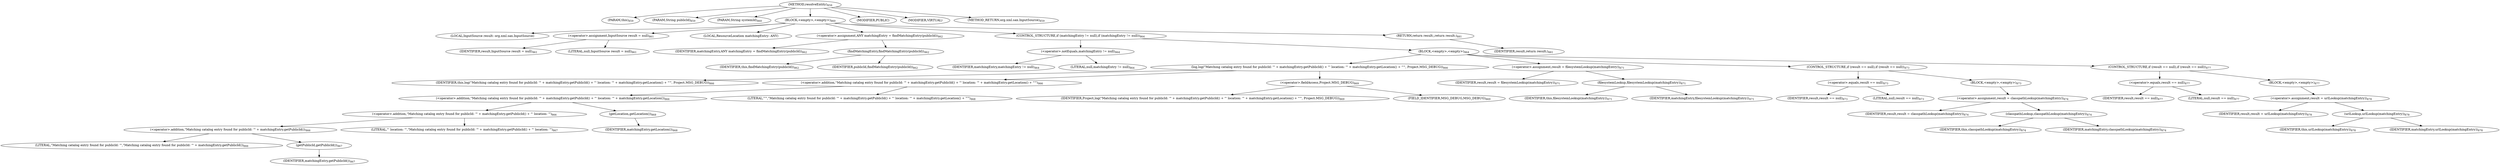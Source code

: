 digraph "resolveEntity" {  
"1448" [label = <(METHOD,resolveEntity)<SUB>859</SUB>> ]
"141" [label = <(PARAM,this)<SUB>859</SUB>> ]
"1449" [label = <(PARAM,String publicId)<SUB>859</SUB>> ]
"1450" [label = <(PARAM,String systemId)<SUB>860</SUB>> ]
"1451" [label = <(BLOCK,&lt;empty&gt;,&lt;empty&gt;)<SUB>860</SUB>> ]
"1452" [label = <(LOCAL,InputSource result: org.xml.sax.InputSource)> ]
"1453" [label = <(&lt;operator&gt;.assignment,InputSource result = null)<SUB>861</SUB>> ]
"1454" [label = <(IDENTIFIER,result,InputSource result = null)<SUB>861</SUB>> ]
"1455" [label = <(LITERAL,null,InputSource result = null)<SUB>861</SUB>> ]
"1456" [label = <(LOCAL,ResourceLocation matchingEntry: ANY)> ]
"1457" [label = <(&lt;operator&gt;.assignment,ANY matchingEntry = findMatchingEntry(publicId))<SUB>862</SUB>> ]
"1458" [label = <(IDENTIFIER,matchingEntry,ANY matchingEntry = findMatchingEntry(publicId))<SUB>862</SUB>> ]
"1459" [label = <(findMatchingEntry,findMatchingEntry(publicId))<SUB>862</SUB>> ]
"140" [label = <(IDENTIFIER,this,findMatchingEntry(publicId))<SUB>862</SUB>> ]
"1460" [label = <(IDENTIFIER,publicId,findMatchingEntry(publicId))<SUB>862</SUB>> ]
"1461" [label = <(CONTROL_STRUCTURE,if (matchingEntry != null),if (matchingEntry != null))<SUB>864</SUB>> ]
"1462" [label = <(&lt;operator&gt;.notEquals,matchingEntry != null)<SUB>864</SUB>> ]
"1463" [label = <(IDENTIFIER,matchingEntry,matchingEntry != null)<SUB>864</SUB>> ]
"1464" [label = <(LITERAL,null,matchingEntry != null)<SUB>864</SUB>> ]
"1465" [label = <(BLOCK,&lt;empty&gt;,&lt;empty&gt;)<SUB>864</SUB>> ]
"1466" [label = <(log,log(&quot;Matching catalog entry found for publicId: '&quot; + matchingEntry.getPublicId() + &quot;' location: '&quot; + matchingEntry.getLocation() + &quot;'&quot;, Project.MSG_DEBUG))<SUB>866</SUB>> ]
"142" [label = <(IDENTIFIER,this,log(&quot;Matching catalog entry found for publicId: '&quot; + matchingEntry.getPublicId() + &quot;' location: '&quot; + matchingEntry.getLocation() + &quot;'&quot;, Project.MSG_DEBUG))<SUB>866</SUB>> ]
"1467" [label = <(&lt;operator&gt;.addition,&quot;Matching catalog entry found for publicId: '&quot; + matchingEntry.getPublicId() + &quot;' location: '&quot; + matchingEntry.getLocation() + &quot;'&quot;)<SUB>866</SUB>> ]
"1468" [label = <(&lt;operator&gt;.addition,&quot;Matching catalog entry found for publicId: '&quot; + matchingEntry.getPublicId() + &quot;' location: '&quot; + matchingEntry.getLocation())<SUB>866</SUB>> ]
"1469" [label = <(&lt;operator&gt;.addition,&quot;Matching catalog entry found for publicId: '&quot; + matchingEntry.getPublicId() + &quot;' location: '&quot;)<SUB>866</SUB>> ]
"1470" [label = <(&lt;operator&gt;.addition,&quot;Matching catalog entry found for publicId: '&quot; + matchingEntry.getPublicId())<SUB>866</SUB>> ]
"1471" [label = <(LITERAL,&quot;Matching catalog entry found for publicId: '&quot;,&quot;Matching catalog entry found for publicId: '&quot; + matchingEntry.getPublicId())<SUB>866</SUB>> ]
"1472" [label = <(getPublicId,getPublicId())<SUB>867</SUB>> ]
"1473" [label = <(IDENTIFIER,matchingEntry,getPublicId())<SUB>867</SUB>> ]
"1474" [label = <(LITERAL,&quot;' location: '&quot;,&quot;Matching catalog entry found for publicId: '&quot; + matchingEntry.getPublicId() + &quot;' location: '&quot;)<SUB>867</SUB>> ]
"1475" [label = <(getLocation,getLocation())<SUB>868</SUB>> ]
"1476" [label = <(IDENTIFIER,matchingEntry,getLocation())<SUB>868</SUB>> ]
"1477" [label = <(LITERAL,&quot;'&quot;,&quot;Matching catalog entry found for publicId: '&quot; + matchingEntry.getPublicId() + &quot;' location: '&quot; + matchingEntry.getLocation() + &quot;'&quot;)<SUB>868</SUB>> ]
"1478" [label = <(&lt;operator&gt;.fieldAccess,Project.MSG_DEBUG)<SUB>869</SUB>> ]
"1479" [label = <(IDENTIFIER,Project,log(&quot;Matching catalog entry found for publicId: '&quot; + matchingEntry.getPublicId() + &quot;' location: '&quot; + matchingEntry.getLocation() + &quot;'&quot;, Project.MSG_DEBUG))<SUB>869</SUB>> ]
"1480" [label = <(FIELD_IDENTIFIER,MSG_DEBUG,MSG_DEBUG)<SUB>869</SUB>> ]
"1481" [label = <(&lt;operator&gt;.assignment,result = filesystemLookup(matchingEntry))<SUB>871</SUB>> ]
"1482" [label = <(IDENTIFIER,result,result = filesystemLookup(matchingEntry))<SUB>871</SUB>> ]
"1483" [label = <(filesystemLookup,filesystemLookup(matchingEntry))<SUB>871</SUB>> ]
"143" [label = <(IDENTIFIER,this,filesystemLookup(matchingEntry))<SUB>871</SUB>> ]
"1484" [label = <(IDENTIFIER,matchingEntry,filesystemLookup(matchingEntry))<SUB>871</SUB>> ]
"1485" [label = <(CONTROL_STRUCTURE,if (result == null),if (result == null))<SUB>873</SUB>> ]
"1486" [label = <(&lt;operator&gt;.equals,result == null)<SUB>873</SUB>> ]
"1487" [label = <(IDENTIFIER,result,result == null)<SUB>873</SUB>> ]
"1488" [label = <(LITERAL,null,result == null)<SUB>873</SUB>> ]
"1489" [label = <(BLOCK,&lt;empty&gt;,&lt;empty&gt;)<SUB>873</SUB>> ]
"1490" [label = <(&lt;operator&gt;.assignment,result = classpathLookup(matchingEntry))<SUB>874</SUB>> ]
"1491" [label = <(IDENTIFIER,result,result = classpathLookup(matchingEntry))<SUB>874</SUB>> ]
"1492" [label = <(classpathLookup,classpathLookup(matchingEntry))<SUB>874</SUB>> ]
"144" [label = <(IDENTIFIER,this,classpathLookup(matchingEntry))<SUB>874</SUB>> ]
"1493" [label = <(IDENTIFIER,matchingEntry,classpathLookup(matchingEntry))<SUB>874</SUB>> ]
"1494" [label = <(CONTROL_STRUCTURE,if (result == null),if (result == null))<SUB>877</SUB>> ]
"1495" [label = <(&lt;operator&gt;.equals,result == null)<SUB>877</SUB>> ]
"1496" [label = <(IDENTIFIER,result,result == null)<SUB>877</SUB>> ]
"1497" [label = <(LITERAL,null,result == null)<SUB>877</SUB>> ]
"1498" [label = <(BLOCK,&lt;empty&gt;,&lt;empty&gt;)<SUB>877</SUB>> ]
"1499" [label = <(&lt;operator&gt;.assignment,result = urlLookup(matchingEntry))<SUB>878</SUB>> ]
"1500" [label = <(IDENTIFIER,result,result = urlLookup(matchingEntry))<SUB>878</SUB>> ]
"1501" [label = <(urlLookup,urlLookup(matchingEntry))<SUB>878</SUB>> ]
"145" [label = <(IDENTIFIER,this,urlLookup(matchingEntry))<SUB>878</SUB>> ]
"1502" [label = <(IDENTIFIER,matchingEntry,urlLookup(matchingEntry))<SUB>878</SUB>> ]
"1503" [label = <(RETURN,return result;,return result;)<SUB>881</SUB>> ]
"1504" [label = <(IDENTIFIER,result,return result;)<SUB>881</SUB>> ]
"1505" [label = <(MODIFIER,PUBLIC)> ]
"1506" [label = <(MODIFIER,VIRTUAL)> ]
"1507" [label = <(METHOD_RETURN,org.xml.sax.InputSource)<SUB>859</SUB>> ]
  "1448" -> "141" 
  "1448" -> "1449" 
  "1448" -> "1450" 
  "1448" -> "1451" 
  "1448" -> "1505" 
  "1448" -> "1506" 
  "1448" -> "1507" 
  "1451" -> "1452" 
  "1451" -> "1453" 
  "1451" -> "1456" 
  "1451" -> "1457" 
  "1451" -> "1461" 
  "1451" -> "1503" 
  "1453" -> "1454" 
  "1453" -> "1455" 
  "1457" -> "1458" 
  "1457" -> "1459" 
  "1459" -> "140" 
  "1459" -> "1460" 
  "1461" -> "1462" 
  "1461" -> "1465" 
  "1462" -> "1463" 
  "1462" -> "1464" 
  "1465" -> "1466" 
  "1465" -> "1481" 
  "1465" -> "1485" 
  "1465" -> "1494" 
  "1466" -> "142" 
  "1466" -> "1467" 
  "1466" -> "1478" 
  "1467" -> "1468" 
  "1467" -> "1477" 
  "1468" -> "1469" 
  "1468" -> "1475" 
  "1469" -> "1470" 
  "1469" -> "1474" 
  "1470" -> "1471" 
  "1470" -> "1472" 
  "1472" -> "1473" 
  "1475" -> "1476" 
  "1478" -> "1479" 
  "1478" -> "1480" 
  "1481" -> "1482" 
  "1481" -> "1483" 
  "1483" -> "143" 
  "1483" -> "1484" 
  "1485" -> "1486" 
  "1485" -> "1489" 
  "1486" -> "1487" 
  "1486" -> "1488" 
  "1489" -> "1490" 
  "1490" -> "1491" 
  "1490" -> "1492" 
  "1492" -> "144" 
  "1492" -> "1493" 
  "1494" -> "1495" 
  "1494" -> "1498" 
  "1495" -> "1496" 
  "1495" -> "1497" 
  "1498" -> "1499" 
  "1499" -> "1500" 
  "1499" -> "1501" 
  "1501" -> "145" 
  "1501" -> "1502" 
  "1503" -> "1504" 
}
